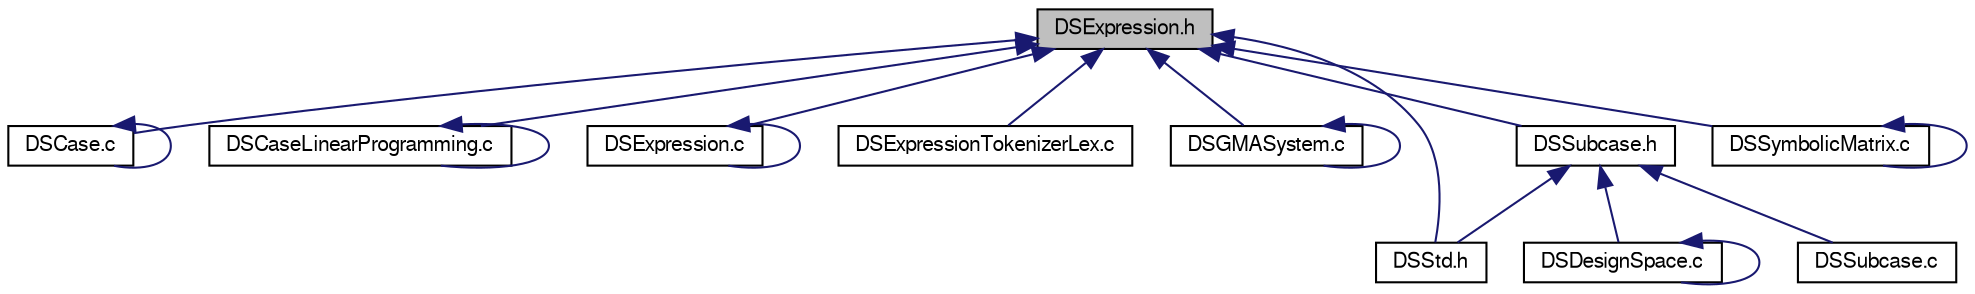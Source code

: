 digraph G
{
  edge [fontname="FreeSans",fontsize="10",labelfontname="FreeSans",labelfontsize="10"];
  node [fontname="FreeSans",fontsize="10",shape=record];
  Node1 [label="DSExpression.h",height=0.2,width=0.4,color="black", fillcolor="grey75", style="filled" fontcolor="black"];
  Node1 -> Node2 [dir=back,color="midnightblue",fontsize="10",style="solid"];
  Node2 [label="DSCase.c",height=0.2,width=0.4,color="black", fillcolor="white", style="filled",URL="$_d_s_case_8c.html",tooltip="Implementation file with functions for dealing with cases in design space."];
  Node2 -> Node2 [dir=back,color="midnightblue",fontsize="10",style="solid"];
  Node1 -> Node3 [dir=back,color="midnightblue",fontsize="10",style="solid"];
  Node3 [label="DSCaseLinearProgramming.c",height=0.2,width=0.4,color="black", fillcolor="white", style="filled",URL="$_d_s_case_linear_programming_8c.html",tooltip="Implementation file with functions for linear programming operations dealing with..."];
  Node3 -> Node3 [dir=back,color="midnightblue",fontsize="10",style="solid"];
  Node1 -> Node4 [dir=back,color="midnightblue",fontsize="10",style="solid"];
  Node4 [label="DSExpression.c",height=0.2,width=0.4,color="black", fillcolor="white", style="filled",URL="$_d_s_expression_8c.html",tooltip="Implementation file with functions for dealing with mathematical expressions."];
  Node4 -> Node4 [dir=back,color="midnightblue",fontsize="10",style="solid"];
  Node1 -> Node5 [dir=back,color="midnightblue",fontsize="10",style="solid"];
  Node5 [label="DSExpressionTokenizerLex.c",height=0.2,width=0.4,color="black", fillcolor="white", style="filled",URL="$_d_s_expression_tokenizer_lex_8c.html",tooltip="Implementation file with functions for tokenizing matrices, generated by flex."];
  Node1 -> Node6 [dir=back,color="midnightblue",fontsize="10",style="solid"];
  Node6 [label="DSGMASystem.c",height=0.2,width=0.4,color="black", fillcolor="white", style="filled",URL="$_d_s_g_m_a_system_8c.html",tooltip="Implementation file with functions for dealing with GMA Systems."];
  Node6 -> Node6 [dir=back,color="midnightblue",fontsize="10",style="solid"];
  Node1 -> Node7 [dir=back,color="midnightblue",fontsize="10",style="solid"];
  Node7 [label="DSStd.h",height=0.2,width=0.4,color="black", fillcolor="white", style="filled",URL="$_d_s_std_8h.html",tooltip="Header file for the design space toolbox."];
  Node1 -> Node8 [dir=back,color="midnightblue",fontsize="10",style="solid"];
  Node8 [label="DSSubcase.h",height=0.2,width=0.4,color="black", fillcolor="white", style="filled",URL="$_d_s_subcase_8h.html",tooltip="Header file with functions for dealing with subcases."];
  Node8 -> Node9 [dir=back,color="midnightblue",fontsize="10",style="solid"];
  Node9 [label="DSDesignSpace.c",height=0.2,width=0.4,color="black", fillcolor="white", style="filled",URL="$_d_s_design_space_8c.html",tooltip="Implementation file with functions for dealing with Design Spaces."];
  Node9 -> Node9 [dir=back,color="midnightblue",fontsize="10",style="solid"];
  Node8 -> Node7 [dir=back,color="midnightblue",fontsize="10",style="solid"];
  Node8 -> Node10 [dir=back,color="midnightblue",fontsize="10",style="solid"];
  Node10 [label="DSSubcase.c",height=0.2,width=0.4,color="black", fillcolor="white", style="filled",URL="$_d_s_subcase_8c.html",tooltip="Implementation file with functions for dealing with subcases."];
  Node1 -> Node11 [dir=back,color="midnightblue",fontsize="10",style="solid"];
  Node11 [label="DSSymbolicMatrix.c",height=0.2,width=0.4,color="black", fillcolor="white", style="filled",URL="$_d_s_symbolic_matrix_8c.html",tooltip="Implementation file with functions for dealing with symbolic matrices."];
  Node11 -> Node11 [dir=back,color="midnightblue",fontsize="10",style="solid"];
}

